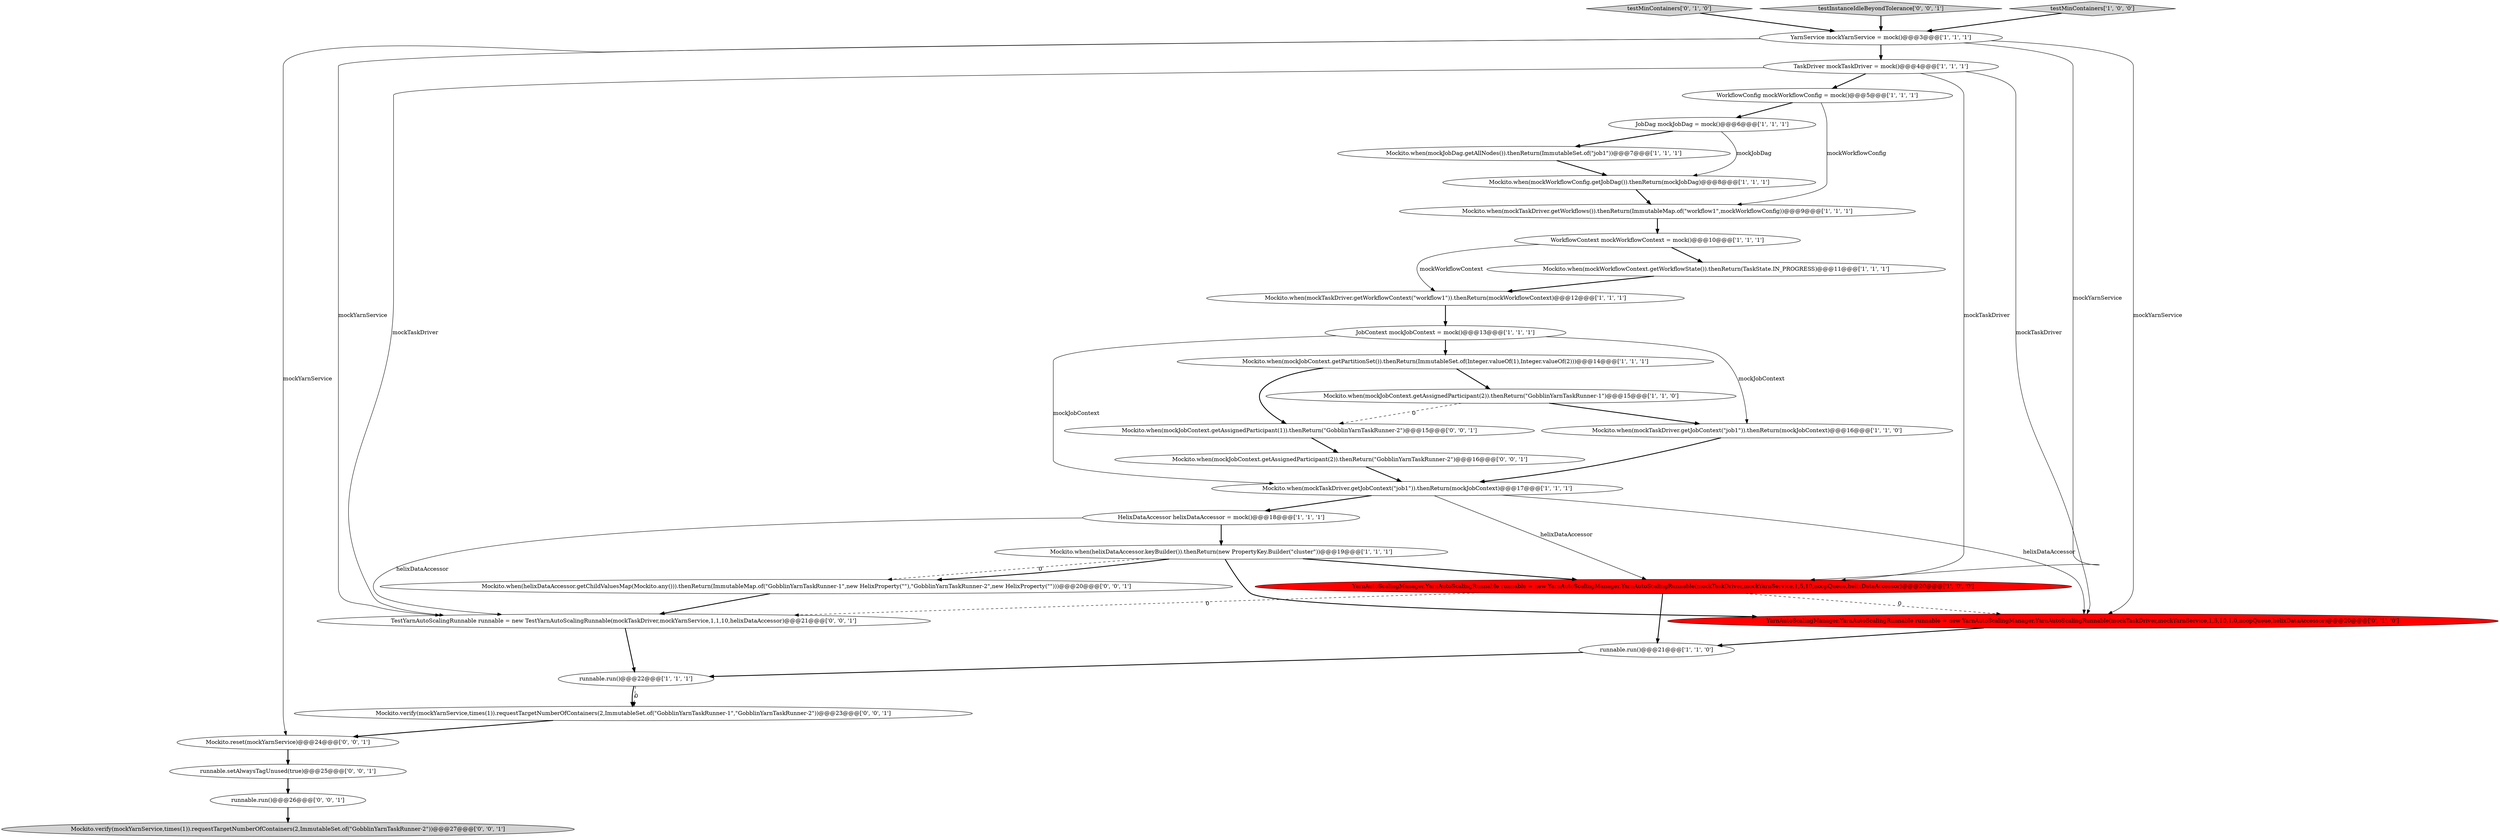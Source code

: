 digraph {
4 [style = filled, label = "runnable.run()@@@21@@@['1', '1', '0']", fillcolor = white, shape = ellipse image = "AAA0AAABBB1BBB"];
5 [style = filled, label = "Mockito.when(mockJobContext.getPartitionSet()).thenReturn(ImmutableSet.of(Integer.valueOf(1),Integer.valueOf(2)))@@@14@@@['1', '1', '1']", fillcolor = white, shape = ellipse image = "AAA0AAABBB1BBB"];
21 [style = filled, label = "testMinContainers['0', '1', '0']", fillcolor = lightgray, shape = diamond image = "AAA0AAABBB2BBB"];
32 [style = filled, label = "testInstanceIdleBeyondTolerance['0', '0', '1']", fillcolor = lightgray, shape = diamond image = "AAA0AAABBB3BBB"];
6 [style = filled, label = "Mockito.when(mockTaskDriver.getJobContext(\"job1\")).thenReturn(mockJobContext)@@@16@@@['1', '1', '0']", fillcolor = white, shape = ellipse image = "AAA0AAABBB1BBB"];
22 [style = filled, label = "YarnAutoScalingManager.YarnAutoScalingRunnable runnable = new YarnAutoScalingManager.YarnAutoScalingRunnable(mockTaskDriver,mockYarnService,1,5,10,1.0,noopQueue,helixDataAccessor)@@@20@@@['0', '1', '0']", fillcolor = red, shape = ellipse image = "AAA1AAABBB2BBB"];
26 [style = filled, label = "Mockito.when(mockJobContext.getAssignedParticipant(1)).thenReturn(\"GobblinYarnTaskRunner-2\")@@@15@@@['0', '0', '1']", fillcolor = white, shape = ellipse image = "AAA0AAABBB3BBB"];
2 [style = filled, label = "WorkflowConfig mockWorkflowConfig = mock()@@@5@@@['1', '1', '1']", fillcolor = white, shape = ellipse image = "AAA0AAABBB1BBB"];
17 [style = filled, label = "YarnService mockYarnService = mock()@@@3@@@['1', '1', '1']", fillcolor = white, shape = ellipse image = "AAA0AAABBB1BBB"];
31 [style = filled, label = "Mockito.when(mockJobContext.getAssignedParticipant(2)).thenReturn(\"GobblinYarnTaskRunner-2\")@@@16@@@['0', '0', '1']", fillcolor = white, shape = ellipse image = "AAA0AAABBB3BBB"];
14 [style = filled, label = "YarnAutoScalingManager.YarnAutoScalingRunnable runnable = new YarnAutoScalingManager.YarnAutoScalingRunnable(mockTaskDriver,mockYarnService,1,5,10,noopQueue,helixDataAccessor)@@@20@@@['1', '0', '0']", fillcolor = red, shape = ellipse image = "AAA1AAABBB1BBB"];
7 [style = filled, label = "Mockito.when(mockWorkflowContext.getWorkflowState()).thenReturn(TaskState.IN_PROGRESS)@@@11@@@['1', '1', '1']", fillcolor = white, shape = ellipse image = "AAA0AAABBB1BBB"];
29 [style = filled, label = "Mockito.reset(mockYarnService)@@@24@@@['0', '0', '1']", fillcolor = white, shape = ellipse image = "AAA0AAABBB3BBB"];
28 [style = filled, label = "Mockito.when(helixDataAccessor.getChildValuesMap(Mockito.any())).thenReturn(ImmutableMap.of(\"GobblinYarnTaskRunner-1\",new HelixProperty(\"\"),\"GobblinYarnTaskRunner-2\",new HelixProperty(\"\")))@@@20@@@['0', '0', '1']", fillcolor = white, shape = ellipse image = "AAA0AAABBB3BBB"];
19 [style = filled, label = "testMinContainers['1', '0', '0']", fillcolor = lightgray, shape = diamond image = "AAA0AAABBB1BBB"];
1 [style = filled, label = "Mockito.when(mockJobDag.getAllNodes()).thenReturn(ImmutableSet.of(\"job1\"))@@@7@@@['1', '1', '1']", fillcolor = white, shape = ellipse image = "AAA0AAABBB1BBB"];
27 [style = filled, label = "runnable.run()@@@26@@@['0', '0', '1']", fillcolor = white, shape = ellipse image = "AAA0AAABBB3BBB"];
24 [style = filled, label = "Mockito.verify(mockYarnService,times(1)).requestTargetNumberOfContainers(2,ImmutableSet.of(\"GobblinYarnTaskRunner-1\",\"GobblinYarnTaskRunner-2\"))@@@23@@@['0', '0', '1']", fillcolor = white, shape = ellipse image = "AAA0AAABBB3BBB"];
16 [style = filled, label = "WorkflowContext mockWorkflowContext = mock()@@@10@@@['1', '1', '1']", fillcolor = white, shape = ellipse image = "AAA0AAABBB1BBB"];
12 [style = filled, label = "Mockito.when(mockWorkflowConfig.getJobDag()).thenReturn(mockJobDag)@@@8@@@['1', '1', '1']", fillcolor = white, shape = ellipse image = "AAA0AAABBB1BBB"];
8 [style = filled, label = "Mockito.when(mockTaskDriver.getWorkflowContext(\"workflow1\")).thenReturn(mockWorkflowContext)@@@12@@@['1', '1', '1']", fillcolor = white, shape = ellipse image = "AAA0AAABBB1BBB"];
25 [style = filled, label = "runnable.setAlwaysTagUnused(true)@@@25@@@['0', '0', '1']", fillcolor = white, shape = ellipse image = "AAA0AAABBB3BBB"];
3 [style = filled, label = "Mockito.when(mockTaskDriver.getWorkflows()).thenReturn(ImmutableMap.of(\"workflow1\",mockWorkflowConfig))@@@9@@@['1', '1', '1']", fillcolor = white, shape = ellipse image = "AAA0AAABBB1BBB"];
18 [style = filled, label = "Mockito.when(mockJobContext.getAssignedParticipant(2)).thenReturn(\"GobblinYarnTaskRunner-1\")@@@15@@@['1', '1', '0']", fillcolor = white, shape = ellipse image = "AAA0AAABBB1BBB"];
10 [style = filled, label = "HelixDataAccessor helixDataAccessor = mock()@@@18@@@['1', '1', '1']", fillcolor = white, shape = ellipse image = "AAA0AAABBB1BBB"];
11 [style = filled, label = "runnable.run()@@@22@@@['1', '1', '1']", fillcolor = white, shape = ellipse image = "AAA0AAABBB1BBB"];
15 [style = filled, label = "TaskDriver mockTaskDriver = mock()@@@4@@@['1', '1', '1']", fillcolor = white, shape = ellipse image = "AAA0AAABBB1BBB"];
9 [style = filled, label = "Mockito.when(helixDataAccessor.keyBuilder()).thenReturn(new PropertyKey.Builder(\"cluster\"))@@@19@@@['1', '1', '1']", fillcolor = white, shape = ellipse image = "AAA0AAABBB1BBB"];
13 [style = filled, label = "Mockito.when(mockTaskDriver.getJobContext(\"job1\")).thenReturn(mockJobContext)@@@17@@@['1', '1', '1']", fillcolor = white, shape = ellipse image = "AAA0AAABBB1BBB"];
20 [style = filled, label = "JobDag mockJobDag = mock()@@@6@@@['1', '1', '1']", fillcolor = white, shape = ellipse image = "AAA0AAABBB1BBB"];
0 [style = filled, label = "JobContext mockJobContext = mock()@@@13@@@['1', '1', '1']", fillcolor = white, shape = ellipse image = "AAA0AAABBB1BBB"];
30 [style = filled, label = "TestYarnAutoScalingRunnable runnable = new TestYarnAutoScalingRunnable(mockTaskDriver,mockYarnService,1,1,10,helixDataAccessor)@@@21@@@['0', '0', '1']", fillcolor = white, shape = ellipse image = "AAA0AAABBB3BBB"];
23 [style = filled, label = "Mockito.verify(mockYarnService,times(1)).requestTargetNumberOfContainers(2,ImmutableSet.of(\"GobblinYarnTaskRunner-2\"))@@@27@@@['0', '0', '1']", fillcolor = lightgray, shape = ellipse image = "AAA0AAABBB3BBB"];
9->22 [style = bold, label=""];
13->22 [style = solid, label="helixDataAccessor"];
13->10 [style = bold, label=""];
17->29 [style = solid, label="mockYarnService"];
15->2 [style = bold, label=""];
2->20 [style = bold, label=""];
28->30 [style = bold, label=""];
31->13 [style = bold, label=""];
10->30 [style = solid, label="helixDataAccessor"];
9->28 [style = dashed, label="0"];
16->7 [style = bold, label=""];
5->26 [style = bold, label=""];
0->13 [style = solid, label="mockJobContext"];
29->25 [style = bold, label=""];
14->22 [style = dashed, label="0"];
16->8 [style = solid, label="mockWorkflowContext"];
5->18 [style = bold, label=""];
19->17 [style = bold, label=""];
24->29 [style = bold, label=""];
20->1 [style = bold, label=""];
3->16 [style = bold, label=""];
17->14 [style = solid, label="mockYarnService"];
7->8 [style = bold, label=""];
11->24 [style = bold, label=""];
15->14 [style = solid, label="mockTaskDriver"];
22->4 [style = bold, label=""];
20->12 [style = solid, label="mockJobDag"];
8->0 [style = bold, label=""];
9->28 [style = bold, label=""];
25->27 [style = bold, label=""];
17->30 [style = solid, label="mockYarnService"];
30->11 [style = bold, label=""];
26->31 [style = bold, label=""];
15->22 [style = solid, label="mockTaskDriver"];
2->3 [style = solid, label="mockWorkflowConfig"];
18->6 [style = bold, label=""];
13->14 [style = solid, label="helixDataAccessor"];
15->30 [style = solid, label="mockTaskDriver"];
6->13 [style = bold, label=""];
14->30 [style = dashed, label="0"];
11->24 [style = dashed, label="0"];
17->15 [style = bold, label=""];
9->14 [style = bold, label=""];
1->12 [style = bold, label=""];
17->22 [style = solid, label="mockYarnService"];
27->23 [style = bold, label=""];
10->9 [style = bold, label=""];
12->3 [style = bold, label=""];
0->6 [style = solid, label="mockJobContext"];
4->11 [style = bold, label=""];
21->17 [style = bold, label=""];
32->17 [style = bold, label=""];
18->26 [style = dashed, label="0"];
0->5 [style = bold, label=""];
14->4 [style = bold, label=""];
}
